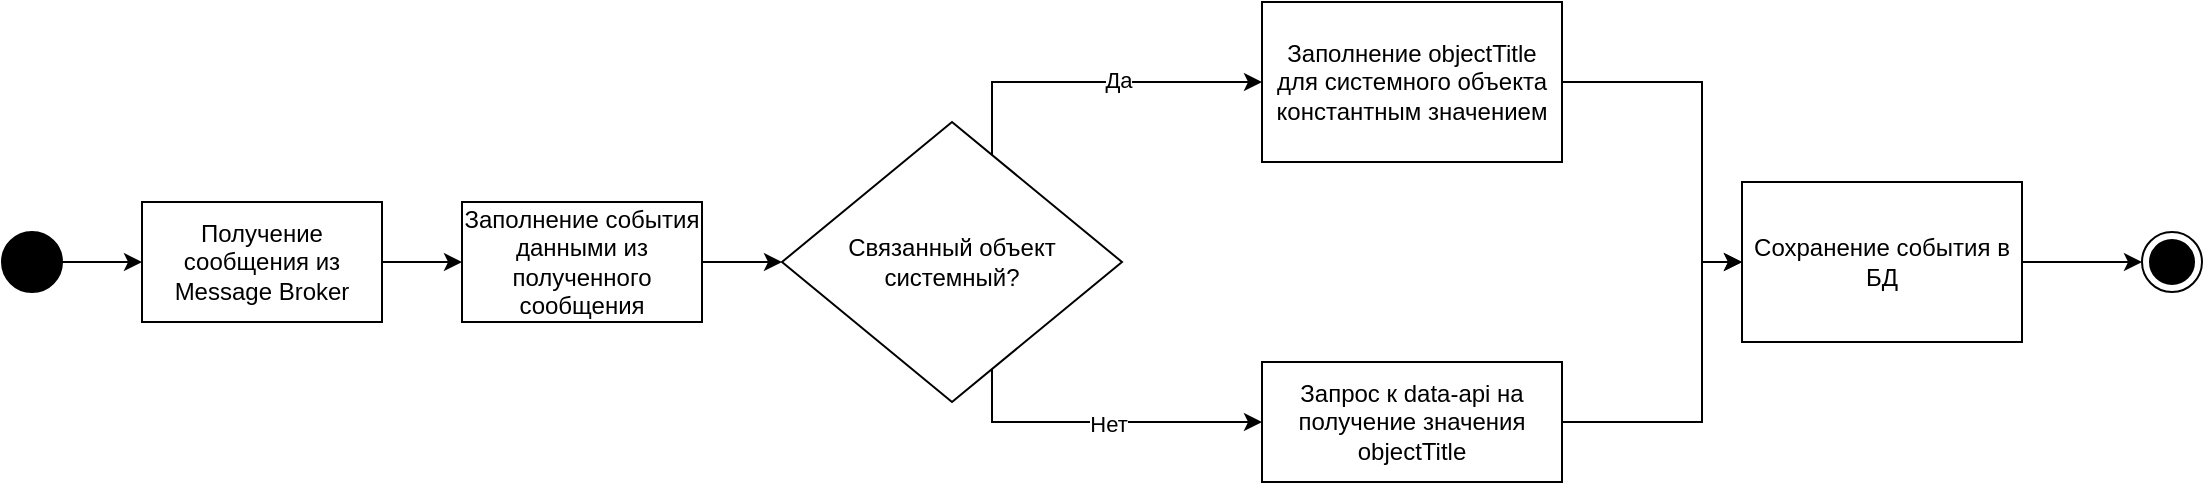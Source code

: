 <mxfile version="21.6.7" type="github">
  <diagram name="Страница — 1" id="O-HKoHVE6L-0gY3kg_0p">
    <mxGraphModel dx="1366" dy="759" grid="1" gridSize="10" guides="1" tooltips="1" connect="1" arrows="1" fold="1" page="1" pageScale="1" pageWidth="827" pageHeight="1169" math="0" shadow="0">
      <root>
        <mxCell id="0" />
        <mxCell id="1" parent="0" />
        <mxCell id="4M5gjLJg_07RZgJpLRM7-28" value="" style="edgeStyle=orthogonalEdgeStyle;rounded=0;orthogonalLoop=1;jettySize=auto;html=1;" edge="1" parent="1" source="4M5gjLJg_07RZgJpLRM7-26" target="4M5gjLJg_07RZgJpLRM7-27">
          <mxGeometry relative="1" as="geometry" />
        </mxCell>
        <mxCell id="4M5gjLJg_07RZgJpLRM7-26" value="Получение сообщения из Message Broker" style="rounded=0;whiteSpace=wrap;html=1;" vertex="1" parent="1">
          <mxGeometry x="120" y="360" width="120" height="60" as="geometry" />
        </mxCell>
        <mxCell id="4M5gjLJg_07RZgJpLRM7-30" value="" style="edgeStyle=orthogonalEdgeStyle;rounded=0;orthogonalLoop=1;jettySize=auto;html=1;" edge="1" parent="1" source="4M5gjLJg_07RZgJpLRM7-27" target="4M5gjLJg_07RZgJpLRM7-29">
          <mxGeometry relative="1" as="geometry" />
        </mxCell>
        <mxCell id="4M5gjLJg_07RZgJpLRM7-27" value="Заполнение события данными из полученного сообщения" style="rounded=0;whiteSpace=wrap;html=1;" vertex="1" parent="1">
          <mxGeometry x="280" y="360" width="120" height="60" as="geometry" />
        </mxCell>
        <mxCell id="4M5gjLJg_07RZgJpLRM7-33" style="edgeStyle=orthogonalEdgeStyle;rounded=0;orthogonalLoop=1;jettySize=auto;html=1;entryX=0;entryY=0.5;entryDx=0;entryDy=0;" edge="1" parent="1" source="4M5gjLJg_07RZgJpLRM7-29" target="4M5gjLJg_07RZgJpLRM7-31">
          <mxGeometry relative="1" as="geometry">
            <Array as="points">
              <mxPoint x="545" y="300" />
            </Array>
          </mxGeometry>
        </mxCell>
        <mxCell id="4M5gjLJg_07RZgJpLRM7-36" value="Да" style="edgeLabel;html=1;align=center;verticalAlign=middle;resizable=0;points=[];" vertex="1" connectable="0" parent="4M5gjLJg_07RZgJpLRM7-33">
          <mxGeometry x="0.152" y="1" relative="1" as="geometry">
            <mxPoint as="offset" />
          </mxGeometry>
        </mxCell>
        <mxCell id="4M5gjLJg_07RZgJpLRM7-35" value="" style="edgeStyle=orthogonalEdgeStyle;rounded=0;orthogonalLoop=1;jettySize=auto;html=1;" edge="1" parent="1" source="4M5gjLJg_07RZgJpLRM7-29" target="4M5gjLJg_07RZgJpLRM7-34">
          <mxGeometry relative="1" as="geometry">
            <Array as="points">
              <mxPoint x="545" y="470" />
            </Array>
          </mxGeometry>
        </mxCell>
        <mxCell id="4M5gjLJg_07RZgJpLRM7-37" value="Нет" style="edgeLabel;html=1;align=center;verticalAlign=middle;resizable=0;points=[];" vertex="1" connectable="0" parent="4M5gjLJg_07RZgJpLRM7-35">
          <mxGeometry x="0.045" y="-1" relative="1" as="geometry">
            <mxPoint as="offset" />
          </mxGeometry>
        </mxCell>
        <UserObject label="Связанный объект системный?" tooltip="Системные объекты:&#xa;- settings&#xa;- event-log" id="4M5gjLJg_07RZgJpLRM7-29">
          <mxCell style="rhombus;whiteSpace=wrap;html=1;rounded=0;comic=0;" vertex="1" parent="1">
            <mxGeometry x="440" y="320" width="170" height="140" as="geometry" />
          </mxCell>
        </UserObject>
        <mxCell id="4M5gjLJg_07RZgJpLRM7-39" value="" style="edgeStyle=orthogonalEdgeStyle;rounded=0;orthogonalLoop=1;jettySize=auto;html=1;" edge="1" parent="1" source="4M5gjLJg_07RZgJpLRM7-31" target="4M5gjLJg_07RZgJpLRM7-38">
          <mxGeometry relative="1" as="geometry">
            <Array as="points">
              <mxPoint x="900" y="300" />
              <mxPoint x="900" y="390" />
            </Array>
          </mxGeometry>
        </mxCell>
        <mxCell id="4M5gjLJg_07RZgJpLRM7-31" value="Заполнение objectTitle для системного объекта константным значением" style="whiteSpace=wrap;html=1;rounded=0;comic=0;" vertex="1" parent="1">
          <mxGeometry x="680" y="260" width="150" height="80" as="geometry" />
        </mxCell>
        <mxCell id="4M5gjLJg_07RZgJpLRM7-40" style="edgeStyle=orthogonalEdgeStyle;rounded=0;orthogonalLoop=1;jettySize=auto;html=1;entryX=0;entryY=0.5;entryDx=0;entryDy=0;" edge="1" parent="1" source="4M5gjLJg_07RZgJpLRM7-34" target="4M5gjLJg_07RZgJpLRM7-38">
          <mxGeometry relative="1" as="geometry">
            <Array as="points">
              <mxPoint x="900" y="470" />
              <mxPoint x="900" y="390" />
            </Array>
          </mxGeometry>
        </mxCell>
        <UserObject label="Запрос к data-api на получение значения objectTitle" tooltip="GET data-api/get-object-meta/%objectType%" id="4M5gjLJg_07RZgJpLRM7-34">
          <mxCell style="whiteSpace=wrap;html=1;rounded=0;comic=0;" vertex="1" parent="1">
            <mxGeometry x="680" y="440" width="150" height="60" as="geometry" />
          </mxCell>
        </UserObject>
        <mxCell id="4M5gjLJg_07RZgJpLRM7-46" value="" style="edgeStyle=orthogonalEdgeStyle;rounded=0;orthogonalLoop=1;jettySize=auto;html=1;" edge="1" parent="1" source="4M5gjLJg_07RZgJpLRM7-38" target="4M5gjLJg_07RZgJpLRM7-45">
          <mxGeometry relative="1" as="geometry" />
        </mxCell>
        <mxCell id="4M5gjLJg_07RZgJpLRM7-38" value="Сохранение события в БД" style="whiteSpace=wrap;html=1;rounded=0;comic=0;" vertex="1" parent="1">
          <mxGeometry x="920" y="350" width="140" height="80" as="geometry" />
        </mxCell>
        <mxCell id="4M5gjLJg_07RZgJpLRM7-42" value="" style="edgeStyle=orthogonalEdgeStyle;rounded=0;orthogonalLoop=1;jettySize=auto;html=1;" edge="1" parent="1" source="4M5gjLJg_07RZgJpLRM7-41" target="4M5gjLJg_07RZgJpLRM7-26">
          <mxGeometry relative="1" as="geometry" />
        </mxCell>
        <mxCell id="4M5gjLJg_07RZgJpLRM7-41" value="" style="ellipse;fillColor=strokeColor;html=1;" vertex="1" parent="1">
          <mxGeometry x="50" y="375" width="30" height="30" as="geometry" />
        </mxCell>
        <mxCell id="4M5gjLJg_07RZgJpLRM7-45" value="" style="ellipse;html=1;shape=endState;fillColor=strokeColor;" vertex="1" parent="1">
          <mxGeometry x="1120" y="375" width="30" height="30" as="geometry" />
        </mxCell>
      </root>
    </mxGraphModel>
  </diagram>
</mxfile>
